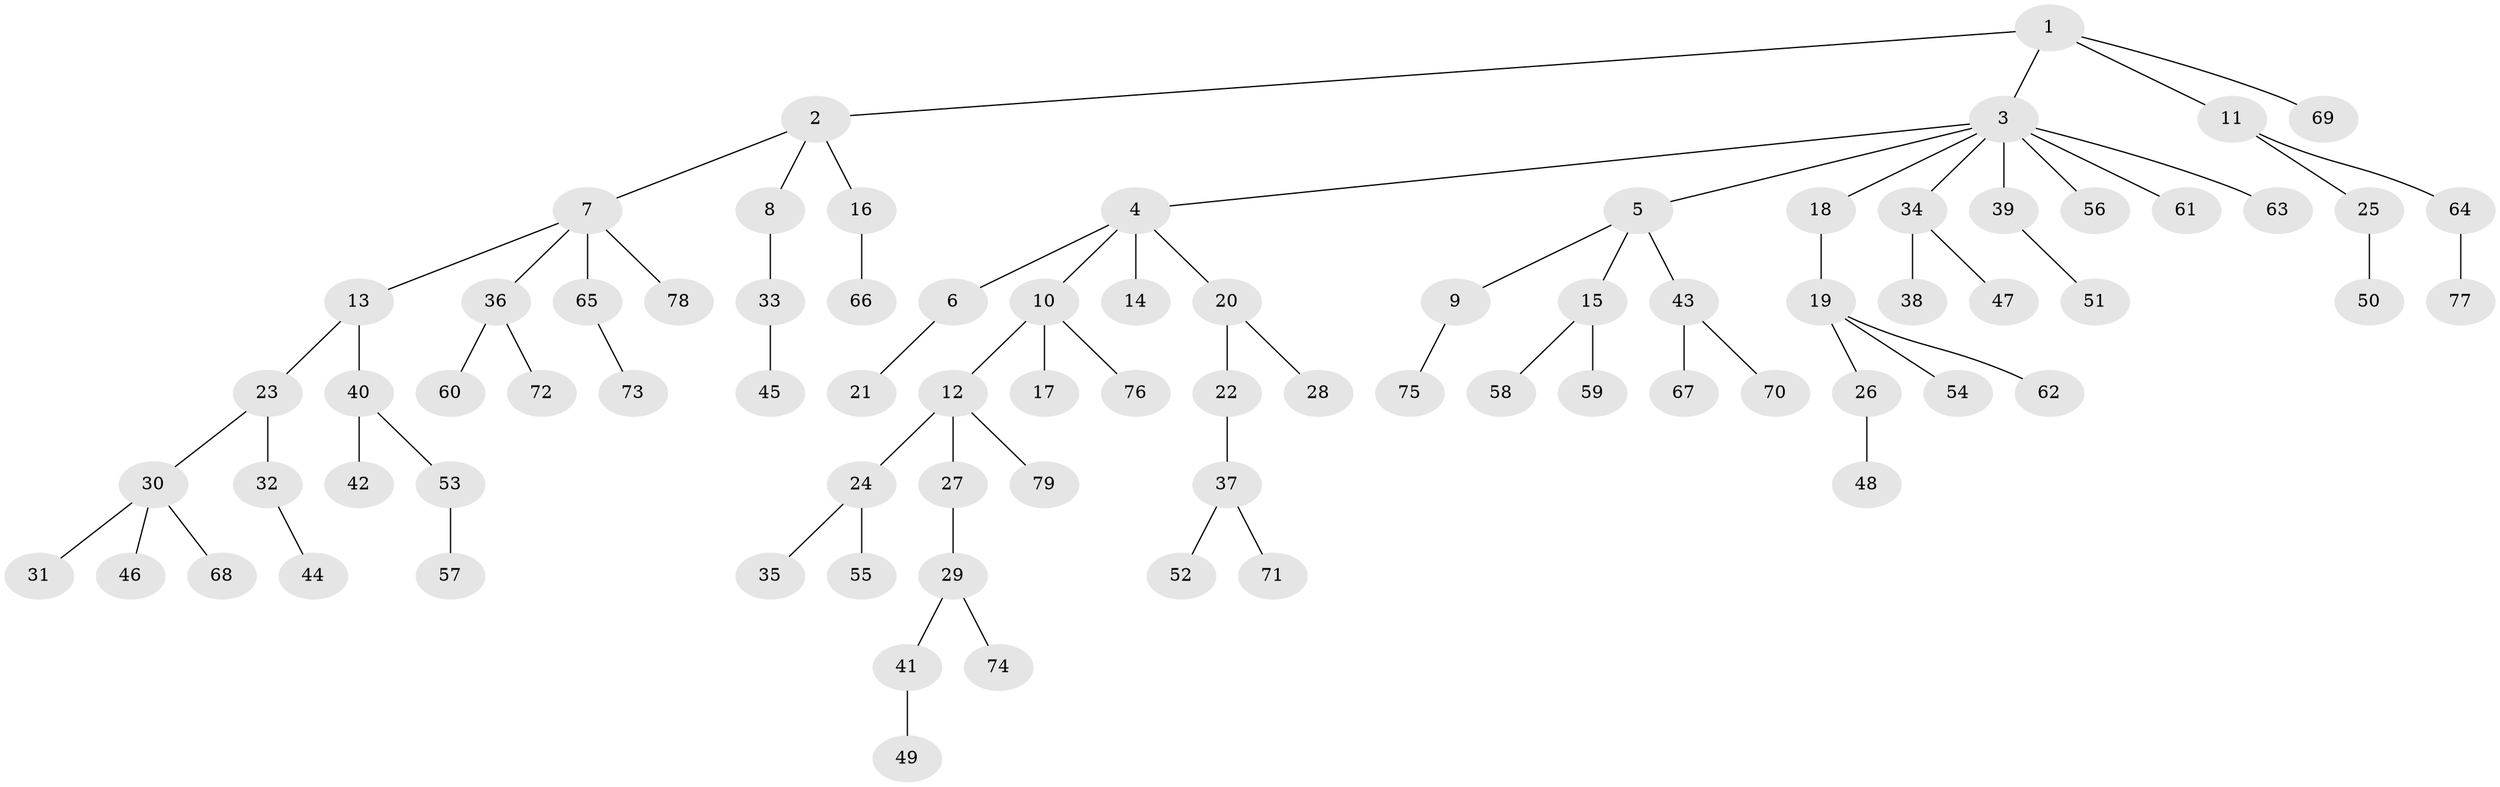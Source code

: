 // Generated by graph-tools (version 1.1) at 2025/26/03/09/25 03:26:24]
// undirected, 79 vertices, 78 edges
graph export_dot {
graph [start="1"]
  node [color=gray90,style=filled];
  1;
  2;
  3;
  4;
  5;
  6;
  7;
  8;
  9;
  10;
  11;
  12;
  13;
  14;
  15;
  16;
  17;
  18;
  19;
  20;
  21;
  22;
  23;
  24;
  25;
  26;
  27;
  28;
  29;
  30;
  31;
  32;
  33;
  34;
  35;
  36;
  37;
  38;
  39;
  40;
  41;
  42;
  43;
  44;
  45;
  46;
  47;
  48;
  49;
  50;
  51;
  52;
  53;
  54;
  55;
  56;
  57;
  58;
  59;
  60;
  61;
  62;
  63;
  64;
  65;
  66;
  67;
  68;
  69;
  70;
  71;
  72;
  73;
  74;
  75;
  76;
  77;
  78;
  79;
  1 -- 2;
  1 -- 3;
  1 -- 11;
  1 -- 69;
  2 -- 7;
  2 -- 8;
  2 -- 16;
  3 -- 4;
  3 -- 5;
  3 -- 18;
  3 -- 34;
  3 -- 39;
  3 -- 56;
  3 -- 61;
  3 -- 63;
  4 -- 6;
  4 -- 10;
  4 -- 14;
  4 -- 20;
  5 -- 9;
  5 -- 15;
  5 -- 43;
  6 -- 21;
  7 -- 13;
  7 -- 36;
  7 -- 65;
  7 -- 78;
  8 -- 33;
  9 -- 75;
  10 -- 12;
  10 -- 17;
  10 -- 76;
  11 -- 25;
  11 -- 64;
  12 -- 24;
  12 -- 27;
  12 -- 79;
  13 -- 23;
  13 -- 40;
  15 -- 58;
  15 -- 59;
  16 -- 66;
  18 -- 19;
  19 -- 26;
  19 -- 54;
  19 -- 62;
  20 -- 22;
  20 -- 28;
  22 -- 37;
  23 -- 30;
  23 -- 32;
  24 -- 35;
  24 -- 55;
  25 -- 50;
  26 -- 48;
  27 -- 29;
  29 -- 41;
  29 -- 74;
  30 -- 31;
  30 -- 46;
  30 -- 68;
  32 -- 44;
  33 -- 45;
  34 -- 38;
  34 -- 47;
  36 -- 60;
  36 -- 72;
  37 -- 52;
  37 -- 71;
  39 -- 51;
  40 -- 42;
  40 -- 53;
  41 -- 49;
  43 -- 67;
  43 -- 70;
  53 -- 57;
  64 -- 77;
  65 -- 73;
}
